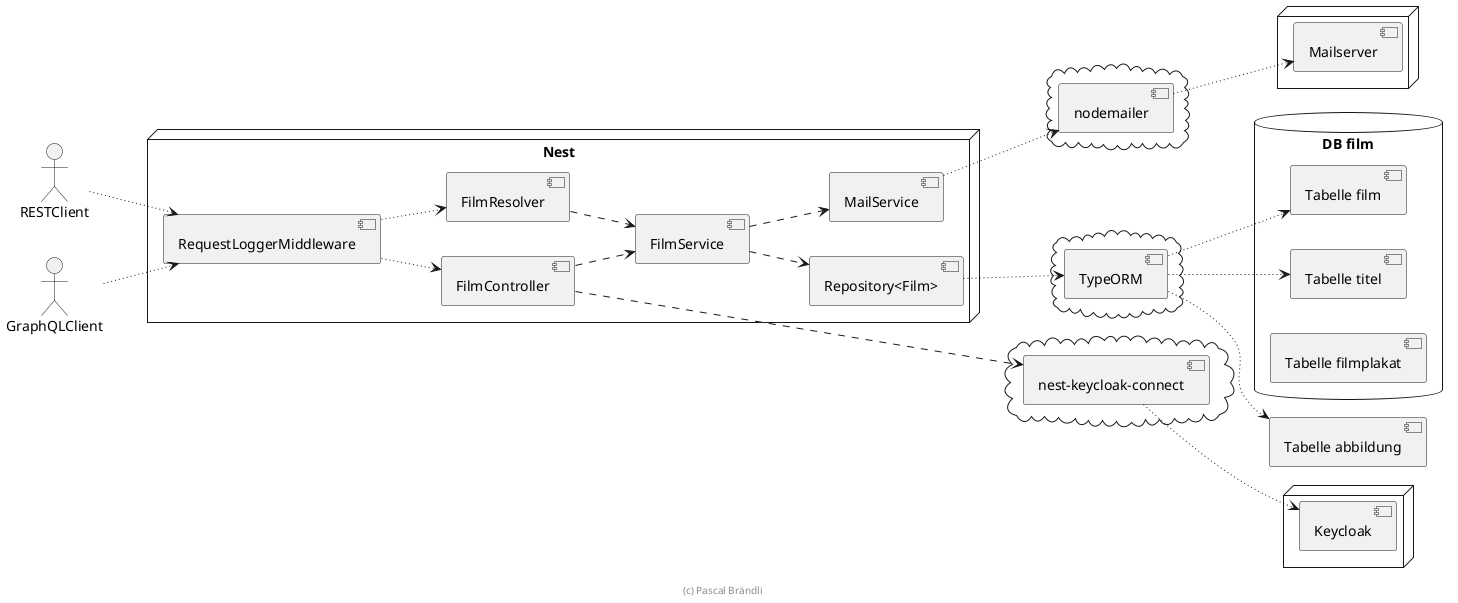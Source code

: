 ' Preview durch <Alt>d

@startuml Komponenten

left to right direction

actor RESTClient
actor GraphQLClient

node "Nest" {
  [RequestLoggerMiddleware]

  [FilmController]
  [FilmResolver]

  [FilmService]

  [Repository<Film>]

  [MailService]
}


cloud {
    [TypeORM]
}

cloud {
    [nest-keycloak-connect]
}

cloud {
    [nodemailer]
}

database "DB film" {
    [Tabelle film]
    [Tabelle titel]
    [Tabelle filmplakat]
}

node {
    [Keycloak]
}

node {
    [Mailserver]
}

RESTClient ~~> [RequestLoggerMiddleware]
GraphQLClient ~~> [RequestLoggerMiddleware]

[RequestLoggerMiddleware] ~~> [FilmController]
[RequestLoggerMiddleware] ~~> [FilmResolver]

[FilmController] ..> [FilmService]
[FilmResolver] ..> [FilmService]
[FilmService] ..> [Repository<Film>]

[Repository<Film>] ~~> [TypeORM]
[TypeORM] ~~> [Tabelle film]
[TypeORM] ~~> [Tabelle titel]
[TypeORM] ~~> [Tabelle abbildung]

[FilmController] ..> [nest-keycloak-connect]
[nest-keycloak-connect] ~~> [Keycloak]

[FilmService] ..> [MailService]
[MailService] ~~> [nodemailer]
[nodemailer] ~~> [Mailserver]

[MailService] ~[hidden]~> [nest-keycloak-connect]

footer (c) Pascal Brändli

@enduml

